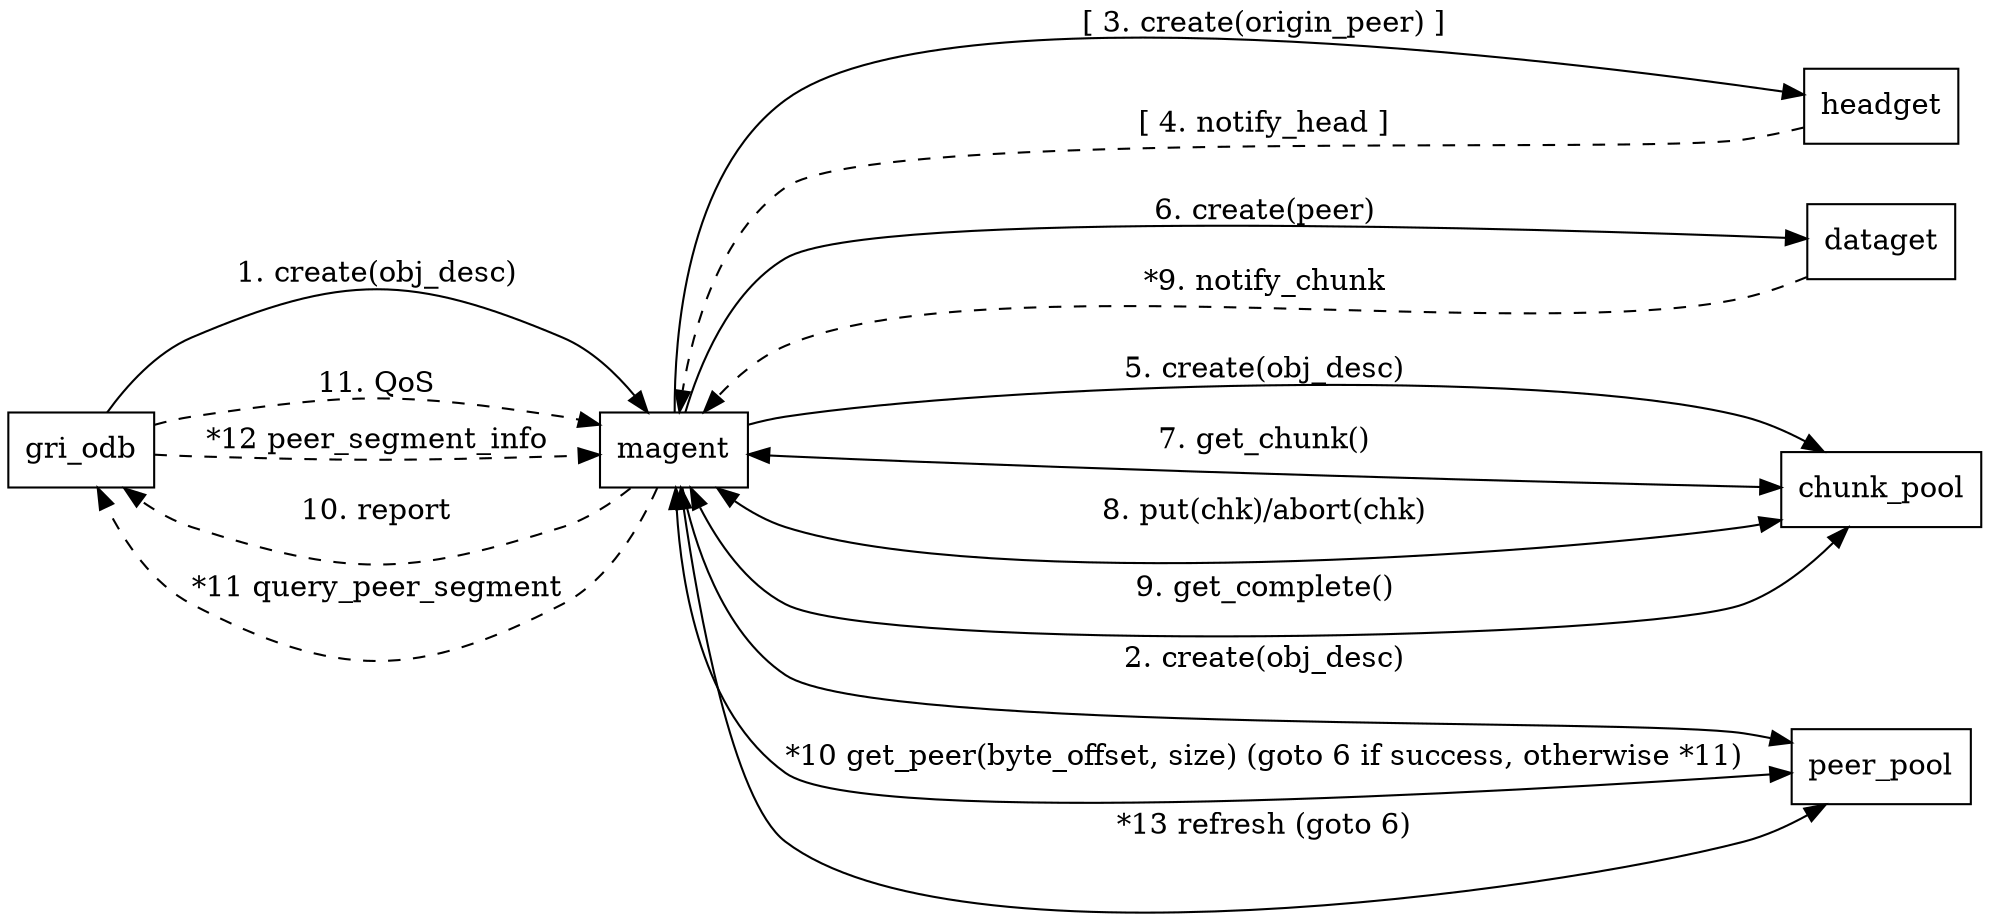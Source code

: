 digraph magent_arch {
  rankdir=LR
  overlap=false
  fontsize=12

  node [ shape=box ]; gri_odb; magent; headget; dataget; chunk_pool; peer_pool;
  gri_odb   -> magent     [ label="1. create(obj_desc)" ];
  magent    -> peer_pool  [ label="2. create(obj_desc)" ];
  magent    -> headget    [ label="[ 3. create(origin_peer) ]" ];
  headget   -> magent     [ label="[ 4. notify_head ]", style="dashed" ];
  magent    -> chunk_pool [ label="5. create(obj_desc)" ];
  magent    -> dataget    [ label="6. create(peer)" ];
  magent    -> chunk_pool [ label="7. get_chunk()", dir="both" ];
  magent    -> chunk_pool [ label="8. put(chk)/abort(chk)", dir="both" ];
  chunk_pool-> magent     [ label="9. get_complete()", dir="both" ];
  magent    -> gri_odb    [ label="10. report", style="dashed" ];
  gri_odb   -> magent     [ label="11. QoS", style="dashed" ];

  dataget   -> magent     [ label="*9. notify_chunk", style="dashed" ];
  magent    -> peer_pool  [ label="*10 get_peer(byte_offset, size) (goto 6 if success, otherwise *11)", dir="both" ];

  magent    -> gri_odb    [ label="*11 query_peer_segment", style="dashed" ];
  gri_odb   -> magent     [ label="*12 peer_segment_info", style="dashed" ];
  magent    -> peer_pool  [ label="*13 refresh (goto 6)", dir="both" ]; 
}
